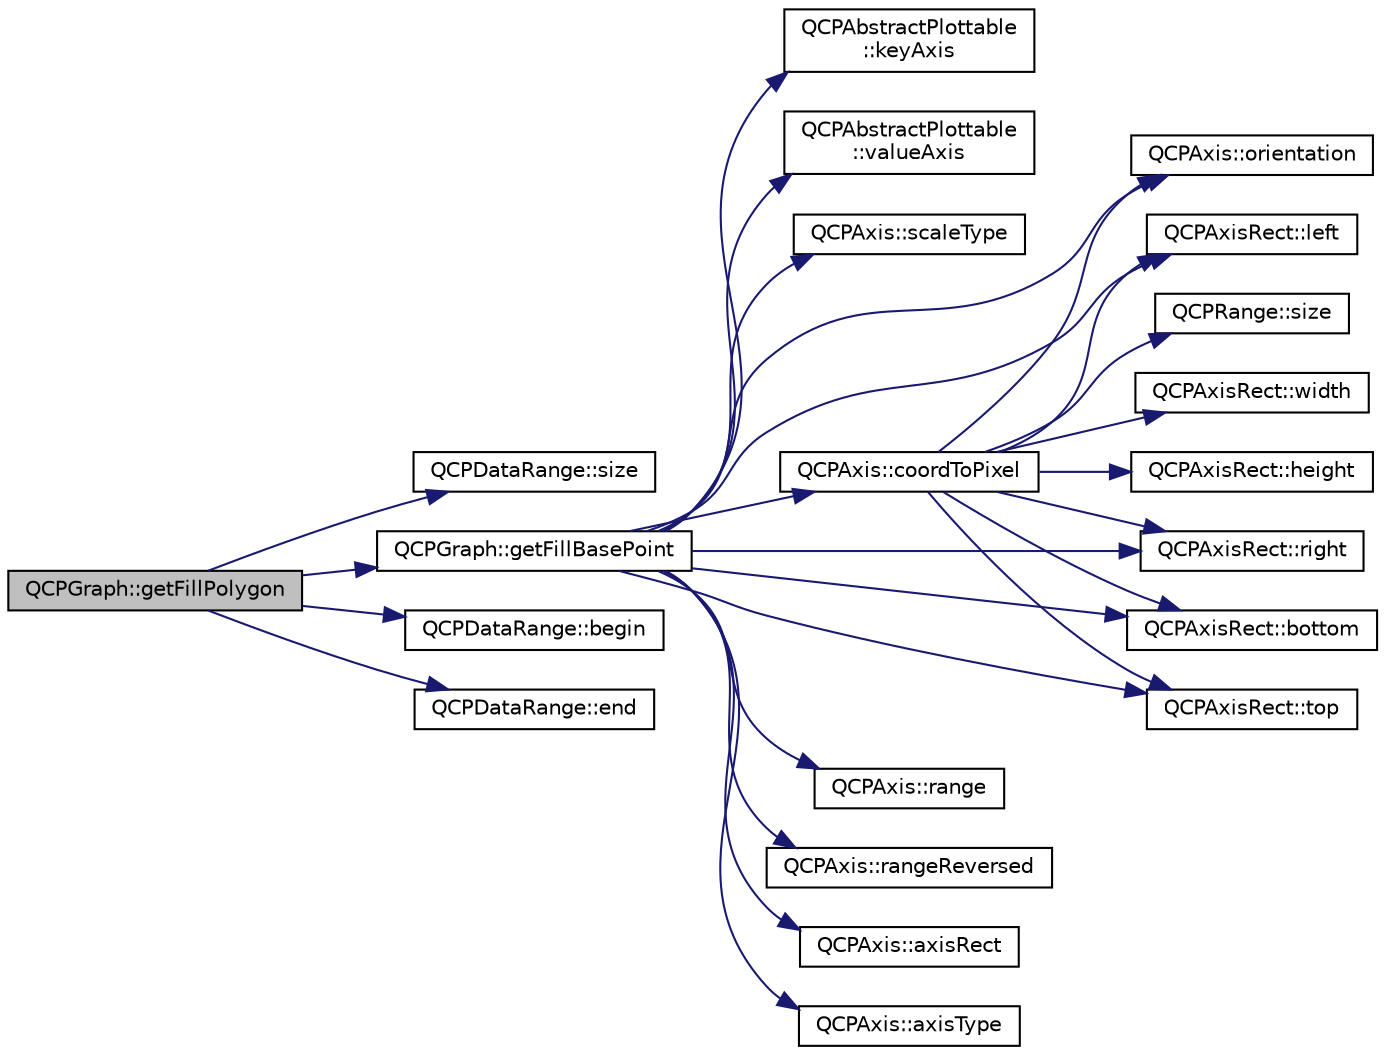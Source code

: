 digraph "QCPGraph::getFillPolygon"
{
  edge [fontname="Helvetica",fontsize="10",labelfontname="Helvetica",labelfontsize="10"];
  node [fontname="Helvetica",fontsize="10",shape=record];
  rankdir="LR";
  Node356 [label="QCPGraph::getFillPolygon",height=0.2,width=0.4,color="black", fillcolor="grey75", style="filled", fontcolor="black"];
  Node356 -> Node357 [color="midnightblue",fontsize="10",style="solid",fontname="Helvetica"];
  Node357 [label="QCPDataRange::size",height=0.2,width=0.4,color="black", fillcolor="white", style="filled",URL="$class_q_c_p_data_range.html#ac6af055e509d1b691c244954ff1c5887"];
  Node356 -> Node358 [color="midnightblue",fontsize="10",style="solid",fontname="Helvetica"];
  Node358 [label="QCPGraph::getFillBasePoint",height=0.2,width=0.4,color="black", fillcolor="white", style="filled",URL="$class_q_c_p_graph.html#a13f2c756f3114703159c2e604783e208"];
  Node358 -> Node359 [color="midnightblue",fontsize="10",style="solid",fontname="Helvetica"];
  Node359 [label="QCPAbstractPlottable\l::keyAxis",height=0.2,width=0.4,color="black", fillcolor="white", style="filled",URL="$class_q_c_p_abstract_plottable.html#a2cdd6f0dd5e9a979037f86b4000d9cfe"];
  Node358 -> Node360 [color="midnightblue",fontsize="10",style="solid",fontname="Helvetica"];
  Node360 [label="QCPAbstractPlottable\l::valueAxis",height=0.2,width=0.4,color="black", fillcolor="white", style="filled",URL="$class_q_c_p_abstract_plottable.html#af47809a644a68ffd955fb30b01fb4f2f"];
  Node358 -> Node361 [color="midnightblue",fontsize="10",style="solid",fontname="Helvetica"];
  Node361 [label="QCPAxis::scaleType",height=0.2,width=0.4,color="black", fillcolor="white", style="filled",URL="$class_q_c_p_axis.html#ad23e9ad97b44e9aeaf4fab8904280098"];
  Node358 -> Node362 [color="midnightblue",fontsize="10",style="solid",fontname="Helvetica"];
  Node362 [label="QCPAxis::orientation",height=0.2,width=0.4,color="black", fillcolor="white", style="filled",URL="$class_q_c_p_axis.html#ab988ef4538e2655bb77bd138189cd42e"];
  Node358 -> Node363 [color="midnightblue",fontsize="10",style="solid",fontname="Helvetica"];
  Node363 [label="QCPAxis::coordToPixel",height=0.2,width=0.4,color="black", fillcolor="white", style="filled",URL="$class_q_c_p_axis.html#af15d1b3a7f7e9b53d759d3ccff1fe4b4"];
  Node363 -> Node362 [color="midnightblue",fontsize="10",style="solid",fontname="Helvetica"];
  Node363 -> Node364 [color="midnightblue",fontsize="10",style="solid",fontname="Helvetica"];
  Node364 [label="QCPRange::size",height=0.2,width=0.4,color="black", fillcolor="white", style="filled",URL="$class_q_c_p_range.html#a62326e7cc4316b96df6a60813230e63f"];
  Node363 -> Node365 [color="midnightblue",fontsize="10",style="solid",fontname="Helvetica"];
  Node365 [label="QCPAxisRect::width",height=0.2,width=0.4,color="black", fillcolor="white", style="filled",URL="$class_q_c_p_axis_rect.html#a204645398a4f9d0b0189385c7c2cfb91"];
  Node363 -> Node366 [color="midnightblue",fontsize="10",style="solid",fontname="Helvetica"];
  Node366 [label="QCPAxisRect::left",height=0.2,width=0.4,color="black", fillcolor="white", style="filled",URL="$class_q_c_p_axis_rect.html#afb4a3de02046b20b9310bdb8fca781c3"];
  Node363 -> Node367 [color="midnightblue",fontsize="10",style="solid",fontname="Helvetica"];
  Node367 [label="QCPAxisRect::right",height=0.2,width=0.4,color="black", fillcolor="white", style="filled",URL="$class_q_c_p_axis_rect.html#a3f819d4a1b2193723d1fdafc573eea10"];
  Node363 -> Node368 [color="midnightblue",fontsize="10",style="solid",fontname="Helvetica"];
  Node368 [label="QCPAxisRect::bottom",height=0.2,width=0.4,color="black", fillcolor="white", style="filled",URL="$class_q_c_p_axis_rect.html#acefdf1abaa8a8ab681e906cc2be9581e"];
  Node363 -> Node369 [color="midnightblue",fontsize="10",style="solid",fontname="Helvetica"];
  Node369 [label="QCPAxisRect::height",height=0.2,width=0.4,color="black", fillcolor="white", style="filled",URL="$class_q_c_p_axis_rect.html#acc4377809e79d9a089ab790f39429b0d"];
  Node363 -> Node370 [color="midnightblue",fontsize="10",style="solid",fontname="Helvetica"];
  Node370 [label="QCPAxisRect::top",height=0.2,width=0.4,color="black", fillcolor="white", style="filled",URL="$class_q_c_p_axis_rect.html#a45dbad181cbb9f09d068dbb76c817c95"];
  Node358 -> Node371 [color="midnightblue",fontsize="10",style="solid",fontname="Helvetica"];
  Node371 [label="QCPAxis::range",height=0.2,width=0.4,color="black", fillcolor="white", style="filled",URL="$class_q_c_p_axis.html#ac4058855a81f1a883cf2e754f6a6acb1"];
  Node358 -> Node372 [color="midnightblue",fontsize="10",style="solid",fontname="Helvetica"];
  Node372 [label="QCPAxis::rangeReversed",height=0.2,width=0.4,color="black", fillcolor="white", style="filled",URL="$class_q_c_p_axis.html#ab9866dd1a78f1920f491ec12a794bec2"];
  Node358 -> Node373 [color="midnightblue",fontsize="10",style="solid",fontname="Helvetica"];
  Node373 [label="QCPAxis::axisRect",height=0.2,width=0.4,color="black", fillcolor="white", style="filled",URL="$class_q_c_p_axis.html#afc94bcfdf8adfe8e01013f13bdf159a2"];
  Node358 -> Node367 [color="midnightblue",fontsize="10",style="solid",fontname="Helvetica"];
  Node358 -> Node366 [color="midnightblue",fontsize="10",style="solid",fontname="Helvetica"];
  Node358 -> Node374 [color="midnightblue",fontsize="10",style="solid",fontname="Helvetica"];
  Node374 [label="QCPAxis::axisType",height=0.2,width=0.4,color="black", fillcolor="white", style="filled",URL="$class_q_c_p_axis.html#aa19679359783c5ecd27757b7e5619976"];
  Node358 -> Node370 [color="midnightblue",fontsize="10",style="solid",fontname="Helvetica"];
  Node358 -> Node368 [color="midnightblue",fontsize="10",style="solid",fontname="Helvetica"];
  Node356 -> Node375 [color="midnightblue",fontsize="10",style="solid",fontname="Helvetica"];
  Node375 [label="QCPDataRange::begin",height=0.2,width=0.4,color="black", fillcolor="white", style="filled",URL="$class_q_c_p_data_range.html#ae76d7eba9defdfafcd0fc41096793129"];
  Node356 -> Node376 [color="midnightblue",fontsize="10",style="solid",fontname="Helvetica"];
  Node376 [label="QCPDataRange::end",height=0.2,width=0.4,color="black", fillcolor="white", style="filled",URL="$class_q_c_p_data_range.html#aee1b20fb045929c3753ee2ce14af7630"];
}
